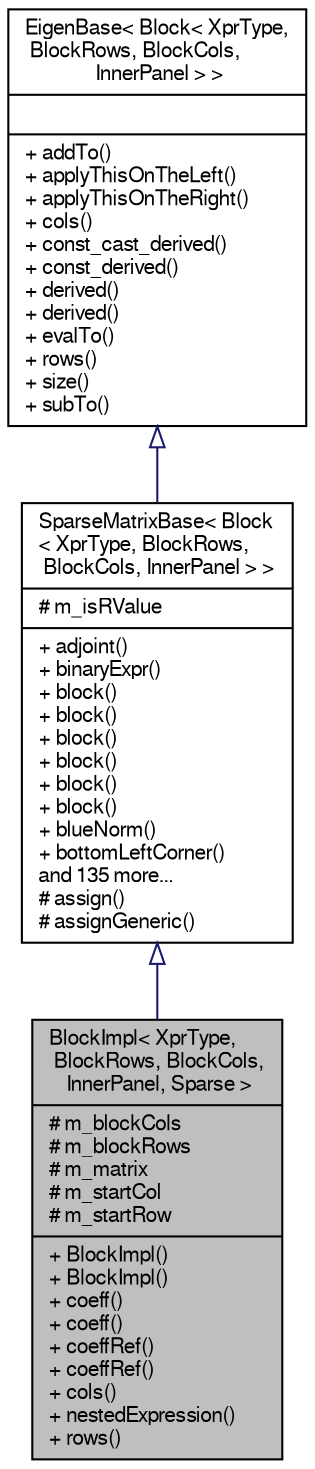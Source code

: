 digraph "BlockImpl&lt; XprType, BlockRows, BlockCols, InnerPanel, Sparse &gt;"
{
  edge [fontname="FreeSans",fontsize="10",labelfontname="FreeSans",labelfontsize="10"];
  node [fontname="FreeSans",fontsize="10",shape=record];
  Node1 [label="{BlockImpl\< XprType,\l BlockRows, BlockCols,\l InnerPanel, Sparse \>\n|# m_blockCols\l# m_blockRows\l# m_matrix\l# m_startCol\l# m_startRow\l|+ BlockImpl()\l+ BlockImpl()\l+ coeff()\l+ coeff()\l+ coeffRef()\l+ coeffRef()\l+ cols()\l+ nestedExpression()\l+ rows()\l}",height=0.2,width=0.4,color="black", fillcolor="grey75", style="filled" fontcolor="black"];
  Node2 -> Node1 [dir="back",color="midnightblue",fontsize="10",style="solid",arrowtail="onormal",fontname="FreeSans"];
  Node2 [label="{SparseMatrixBase\< Block\l\< XprType, BlockRows,\l BlockCols, InnerPanel \> \>\n|# m_isRValue\l|+ adjoint()\l+ binaryExpr()\l+ block()\l+ block()\l+ block()\l+ block()\l+ block()\l+ block()\l+ blueNorm()\l+ bottomLeftCorner()\land 135 more...\l# assign()\l# assignGeneric()\l}",height=0.2,width=0.4,color="black", fillcolor="white", style="filled",URL="$classEigen_1_1SparseMatrixBase.html"];
  Node3 -> Node2 [dir="back",color="midnightblue",fontsize="10",style="solid",arrowtail="onormal",fontname="FreeSans"];
  Node3 [label="{EigenBase\< Block\< XprType,\l BlockRows, BlockCols,\l InnerPanel \> \>\n||+ addTo()\l+ applyThisOnTheLeft()\l+ applyThisOnTheRight()\l+ cols()\l+ const_cast_derived()\l+ const_derived()\l+ derived()\l+ derived()\l+ evalTo()\l+ rows()\l+ size()\l+ subTo()\l}",height=0.2,width=0.4,color="black", fillcolor="white", style="filled",URL="$structEigen_1_1EigenBase.html"];
}
